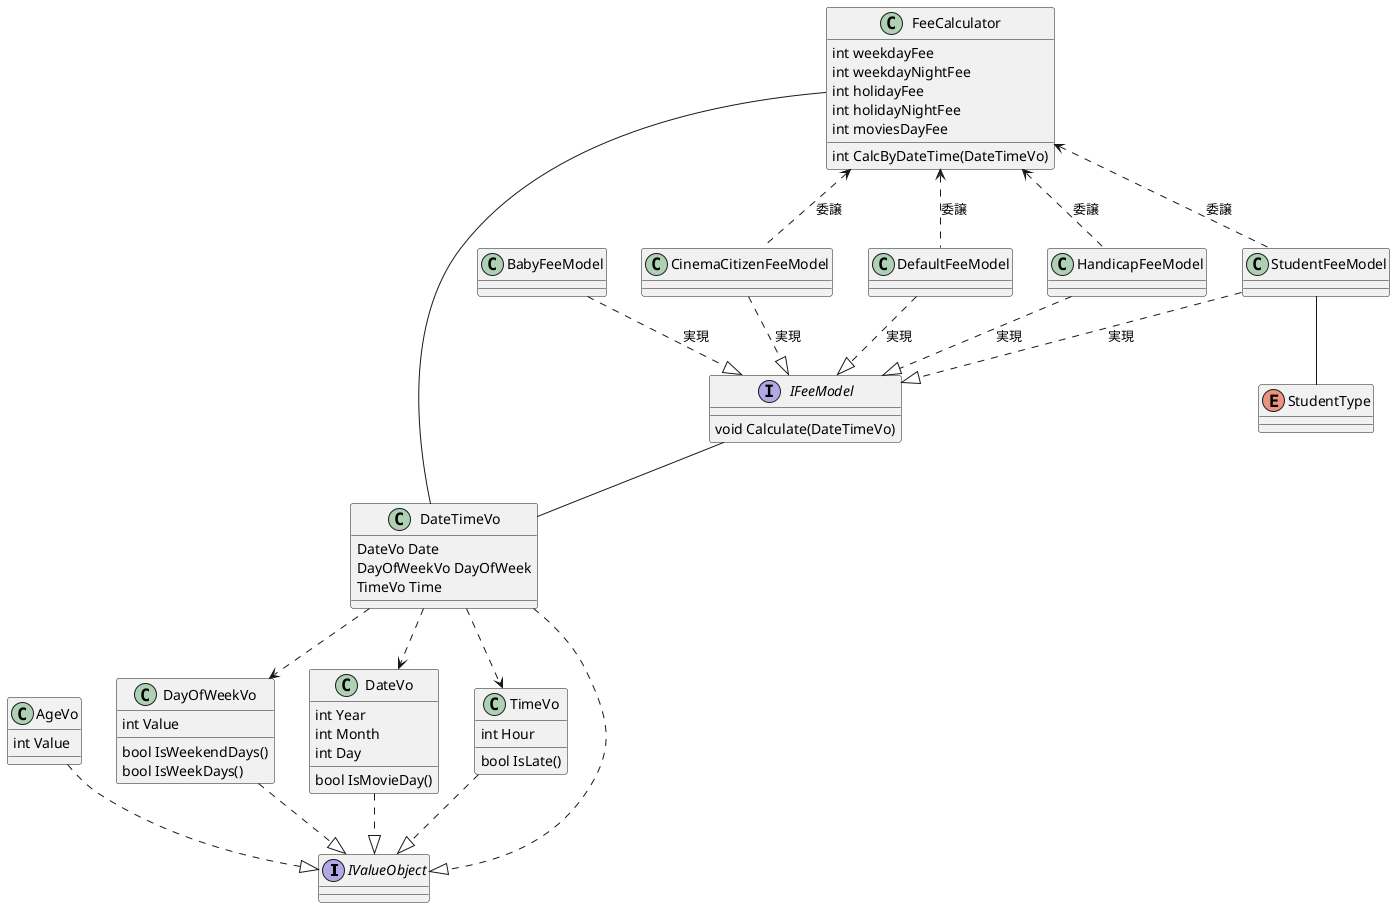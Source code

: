 ﻿@startuml movie
interface IValueObject
class AgeVo {
    int Value
}
class DayOfWeekVo {
    int Value
    bool IsWeekendDays()
    bool IsWeekDays()
}
class DateVo {
    int Year
    int Month
    int Day
    bool IsMovieDay()
}
class TimeVo {
    int Hour
    bool IsLate()
}
class DateTimeVo {
    DateVo Date
    DayOfWeekVo DayOfWeek
    TimeVo Time
}

AgeVo ..|> IValueObject
DayOfWeekVo ..|> IValueObject
DateVo ..|> IValueObject
TimeVo ..|> IValueObject
DateTimeVo ..|> IValueObject
DateTimeVo ..> DayOfWeekVo
DateTimeVo ..> DateVo
DateTimeVo ..> TimeVo

interface IFeeModel {
    void Calculate(DateTimeVo)
}
IFeeModel -- DateTimeVo

class BabyFeeModel
class CinemaCitizenFeeModel
class DefaultFeeModel
class HandicapFeeModel
class StudentFeeModel
enum StudentType

BabyFeeModel ..|> IFeeModel : 実現
CinemaCitizenFeeModel ..|> IFeeModel : 実現
DefaultFeeModel ..|> IFeeModel : 実現
HandicapFeeModel ..|> IFeeModel : 実現
StudentFeeModel ..|> IFeeModel : 実現
StudentFeeModel -- StudentType

class FeeCalculator {
    int weekdayFee
    int weekdayNightFee
    int holidayFee
    int holidayNightFee
    int moviesDayFee
    int CalcByDateTime(DateTimeVo)
}
FeeCalculator -- DateTimeVo
CinemaCitizenFeeModel .up.> FeeCalculator : 委譲
DefaultFeeModel .up.> FeeCalculator : 委譲
HandicapFeeModel .up.> FeeCalculator : 委譲
StudentFeeModel .up.> FeeCalculator : 委譲

@enduml
